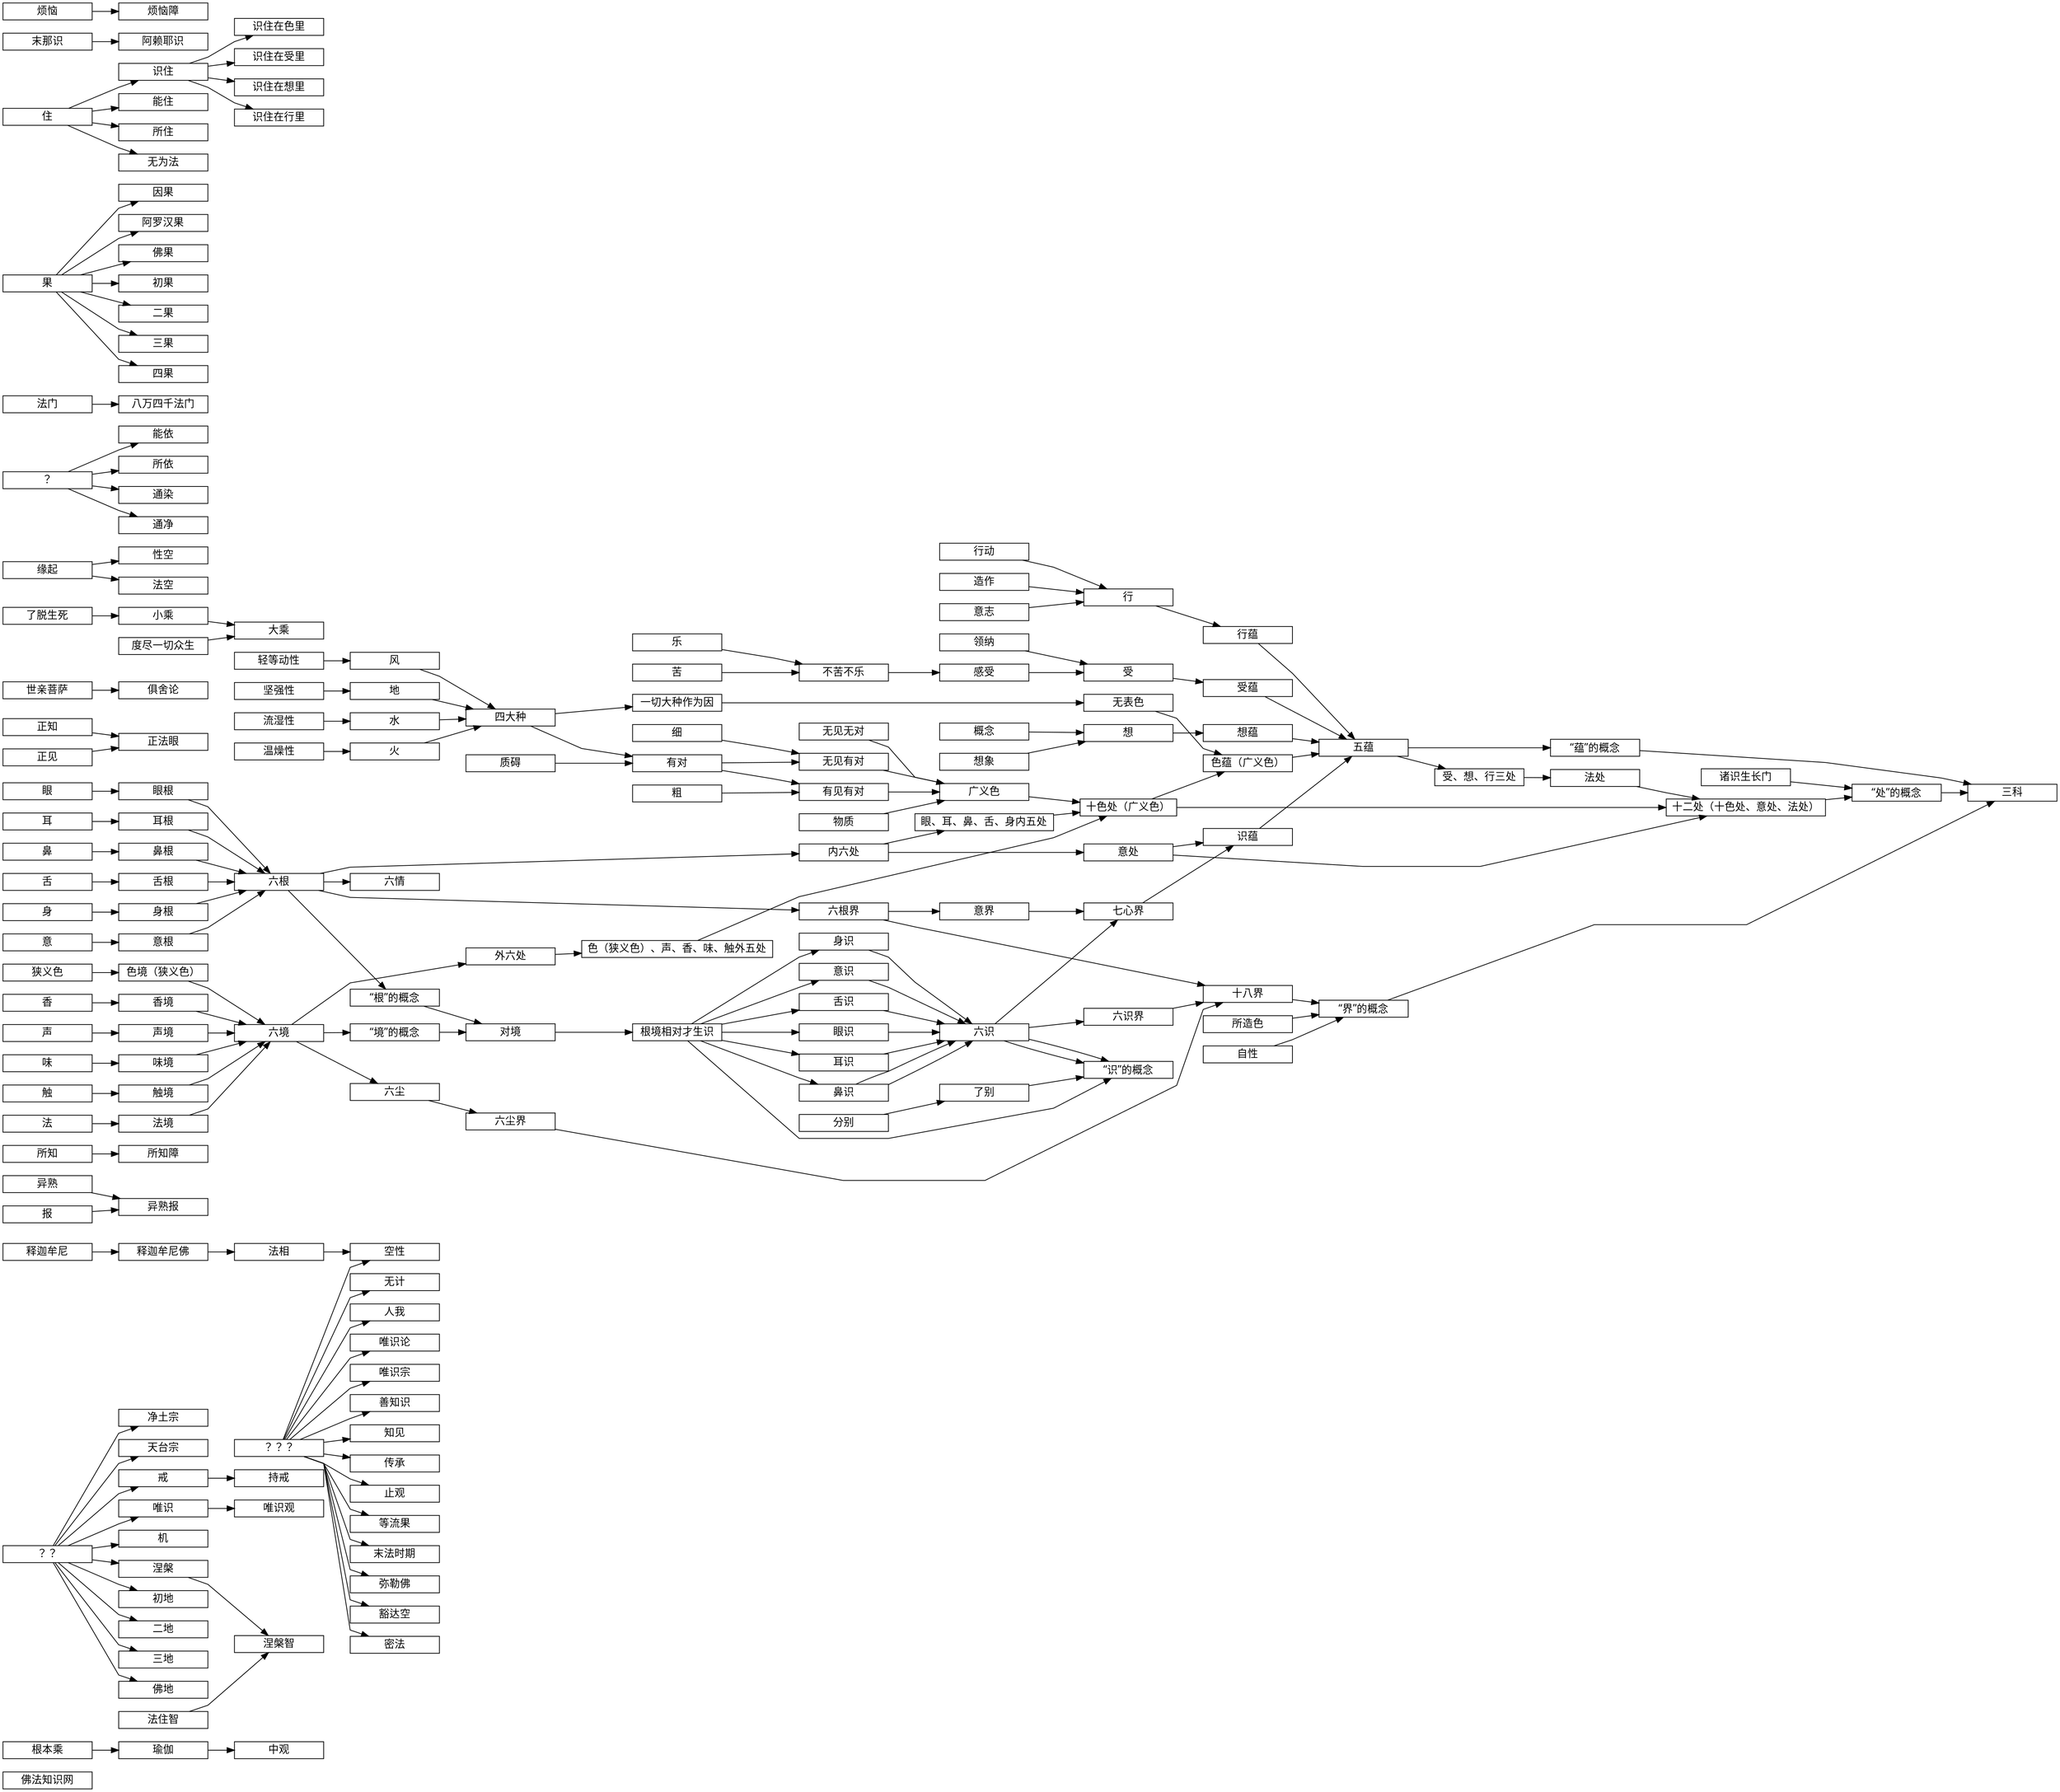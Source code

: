 digraph {
  rankdir="LR";
  graph [fontname="simhei" splines="polyline"]
  edge  [fontname="simhei"]
  node  [fontname="simhei" shape="box" width="1.68" height="0.1"]
  subgraph {
佛法知识网 #hintsnet #buddhism 
    "根本乘" -> "瑜伽"
    "瑜伽" -> "中观"
    "？？" -> "净土宗"
    "？？" -> "天台宗"
    "？？？" -> "无计"
    "异熟" -> "异熟报"
    "报" -> "异熟报"
    "所知" -> "所知障"
    "？？？" -> "空性"
    "？？" -> "戒"
    "戒" -> "持戒"
    "？？？" -> "人我"
    "狭义色" -> "色境（狭义色）"
    "香" -> "香境"
    "声" -> "声境"
    "味" -> "味境"
    "触" -> "触境"
    "法" -> "法境"
    "眼根" -> "六根"
    "耳根" -> "六根"
    "鼻根" -> "六根"
    "舌根" -> "六根"
    "身根" -> "六根"
    "意根" -> "六根"
    "六根" -> "六情"
    "六根" -> "六根界"
    "六根界" -> "意界"
    "意界" -> "七心界"
    "六识" -> "七心界"
    "七心界" -> "识蕴"
    "意处" -> "识蕴"
    "六根" -> "内六处"
    "内六处" -> "眼、耳、鼻、舌、身内五处"
    "色境（狭义色）" -> "六境"
    "香境" -> "六境"
    "声境" -> "六境"
    "味境" -> "六境"
    "触境" -> "六境"
    "法境" -> "六境"
    "六境" -> "六尘"
    "六尘" -> "六尘界"
    "六尘界" -> "十八界"
    "眼" -> "眼根"
    "眼识" -> "六识"
    "眼、耳、鼻、舌、身内五处" -> "十色处（广义色）"
    "耳" -> "耳根"
    "耳识" -> "六识"
    "鼻" -> "鼻根"
    "鼻识" -> "六识"
    "舌" -> "舌根"
    "鼻识" -> "六识"
    "身" -> "身根"
    "身识" -> "六识"
    "意" -> "意根"
    "六境" -> "外六处"
    "外六处" -> "色（狭义色）、声、香、味、触外五处"
    "色（狭义色）、声、香、味、触外五处" -> "十色处（广义色）"
    "意识" -> "六识"
    "舌识" -> "六识"
    "六识" -> "六识界"
    "六识" -> "“识”的概念"
    "“蕴”的概念" -> "三科"
    "“界”的概念" -> "三科"
    "？？" -> "唯识"
    "唯识" -> "唯识观"
    "？？？" -> "唯识论"
    "？？？" -> "唯识宗"
    "？？？" -> "善知识"
    "？？？" -> "知见"
    "？？？" -> "传承"
    "正知" -> "正法眼"
    "正见" -> "正法眼"
    "？？？" -> "止观"
    "？？？" -> "等流果"
    "？？？" -> "末法时期"
    "？？？" -> "弥勒佛"
    "释迦牟尼" -> "释迦牟尼佛"
    "释迦牟尼佛" -> "法相"
    "法相" -> "空性"
    "？？？" -> "豁达空"
    "？？？" -> "密法"
    "世亲菩萨" -> "俱舍论"
    "？？" -> "机"
    "了脱生死" -> "小乘"
    "度尽一切众生" -> "大乘"
    "小乘" -> "大乘"
    "识蕴" -> "五蕴"
    "六识界" -> "十八界"
    "六根" -> "“根”的概念"
    "“根”的概念" -> "对境"
    "对境" -> "根境相对才生识"
    "？？" -> "涅槃"
    "涅槃" -> "涅槃智"
    "法住智" -> "涅槃智"
    "缘起" -> "性空"
    "缘起" -> "法空"
    "六根界" -> "十八界"
    "十八界" -> "“界”的概念"
    "自性" -> "“界”的概念"
    "所造色" -> "“界”的概念"
    "物质" -> "广义色"
    "十色处（广义色）" -> "色蕴（广义色）"
    "无表色" -> "色蕴（广义色）"
    "色蕴（广义色）" -> "五蕴"
    "领纳" -> "受"
    "苦" -> "不苦不乐"
    "乐" -> "不苦不乐"
    "不苦不乐" -> "感受"
    "感受" -> "受"
    "受" -> "受蕴"
    "受蕴" -> "五蕴"
    "概念" -> "想"
    "想象" -> "想"
    "想" -> "想蕴"
    "分别" -> "了别"
    "了别" -> "“识”的概念"
    "行动" -> "行"
    "造作" -> "行"
    "意志" -> "行"
    "想蕴" -> "五蕴"
    "行" -> "行蕴"
    "行蕴" -> "五蕴"
    "五蕴" -> "“蕴”的概念"
    "五蕴" -> "受、想、行三处"
    "？" -> "能依"
    "？" -> "所依"
    "？" -> "通染"
    "？" -> "通净"
    "法门" -> "八万四千法门"
    "果" -> "因果"
    "果" -> "阿罗汉果"
    "果" -> "佛果"
    "果" -> "初果"
    "果" -> "二果"
    "果" -> "三果"
    "果" -> "四果"
    "？？" -> "初地"
    "？？" -> "二地"
    "？？" -> "三地"
    "？？" -> "佛地"
    "住" -> "识住"
    "住" -> "能住"
    "住" -> "所住"
    "住" -> "无为法"
    "识住" -> "识住在色里"
    "识住" -> "识住在受里"
    "识住" -> "识住在想里"
    "识住" -> "识住在行里"
    "四大种" -> "一切大种作为因"
    "一切大种作为因" -> "无表色"
    "四大种" -> "有对"
    "质碍" -> "有对"
    "有对" -> "有见有对"
    "有对" -> "无见有对"
    "粗" -> "有见有对"
    "细" -> "无见有对"
    "有见有对" -> "广义色"
    "无见有对" -> "广义色"
    "无见无对" -> "广义色"
    "坚强性" -> "地"
    "流湿性" -> "水"
    "温燥性" -> "火"
    "轻等动性" -> "风"
    "地" -> "四大种"
    "水" -> "四大种"
    "火" -> "四大种"
    "风" -> "四大种"
    "末那识" -> "阿赖耶识"
    "烦恼" -> "烦恼障"
    "六境" -> "“境”的概念"
    "“境”的概念" -> "对境"
    "六识" -> "“识”的概念"
    "根境相对才生识" -> "“识”的概念"
    "根境相对才生识" -> "眼识"
    "根境相对才生识" -> "耳识"
    "根境相对才生识" -> "鼻识"
    "根境相对才生识" -> "舌识"
    "根境相对才生识" -> "身识"
    "根境相对才生识" -> "意识"
    "诸识生长门" -> "“处”的概念"
    "“处”的概念" -> "三科"
    "广义色" -> "十色处（广义色）"
    "十色处（广义色）" -> "十二处（十色处、意处、法处）"
    "内六处" -> "意处"
    "意处" -> "十二处（十色处、意处、法处）"
    "受、想、行三处" -> "法处"
    "法处" -> "十二处（十色处、意处、法处）"
    "十二处（十色处、意处、法处）" -> "“处”的概念"
  }
}

